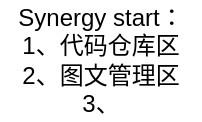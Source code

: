 <mxfile version="17.4.6" type="github">
  <diagram id="dvhJTW2ZhVD54VRgB-qG" name="Page-1">
    <mxGraphModel dx="1422" dy="772" grid="1" gridSize="10" guides="1" tooltips="1" connect="1" arrows="1" fold="1" page="1" pageScale="1" pageWidth="827" pageHeight="1169" math="0" shadow="0">
      <root>
        <mxCell id="0" />
        <mxCell id="1" parent="0" />
        <mxCell id="c4l4Z9m1jqHR1qB3ZmxV-1" value="Synergy&amp;nbsp;start：&lt;br&gt;1、代码仓库区&lt;br&gt;2、图文管理区&lt;br&gt;3、" style="text;html=1;align=center;verticalAlign=middle;resizable=0;points=[];autosize=1;strokeColor=none;fillColor=none;" vertex="1" parent="1">
          <mxGeometry x="140" y="50" width="100" height="60" as="geometry" />
        </mxCell>
      </root>
    </mxGraphModel>
  </diagram>
</mxfile>
